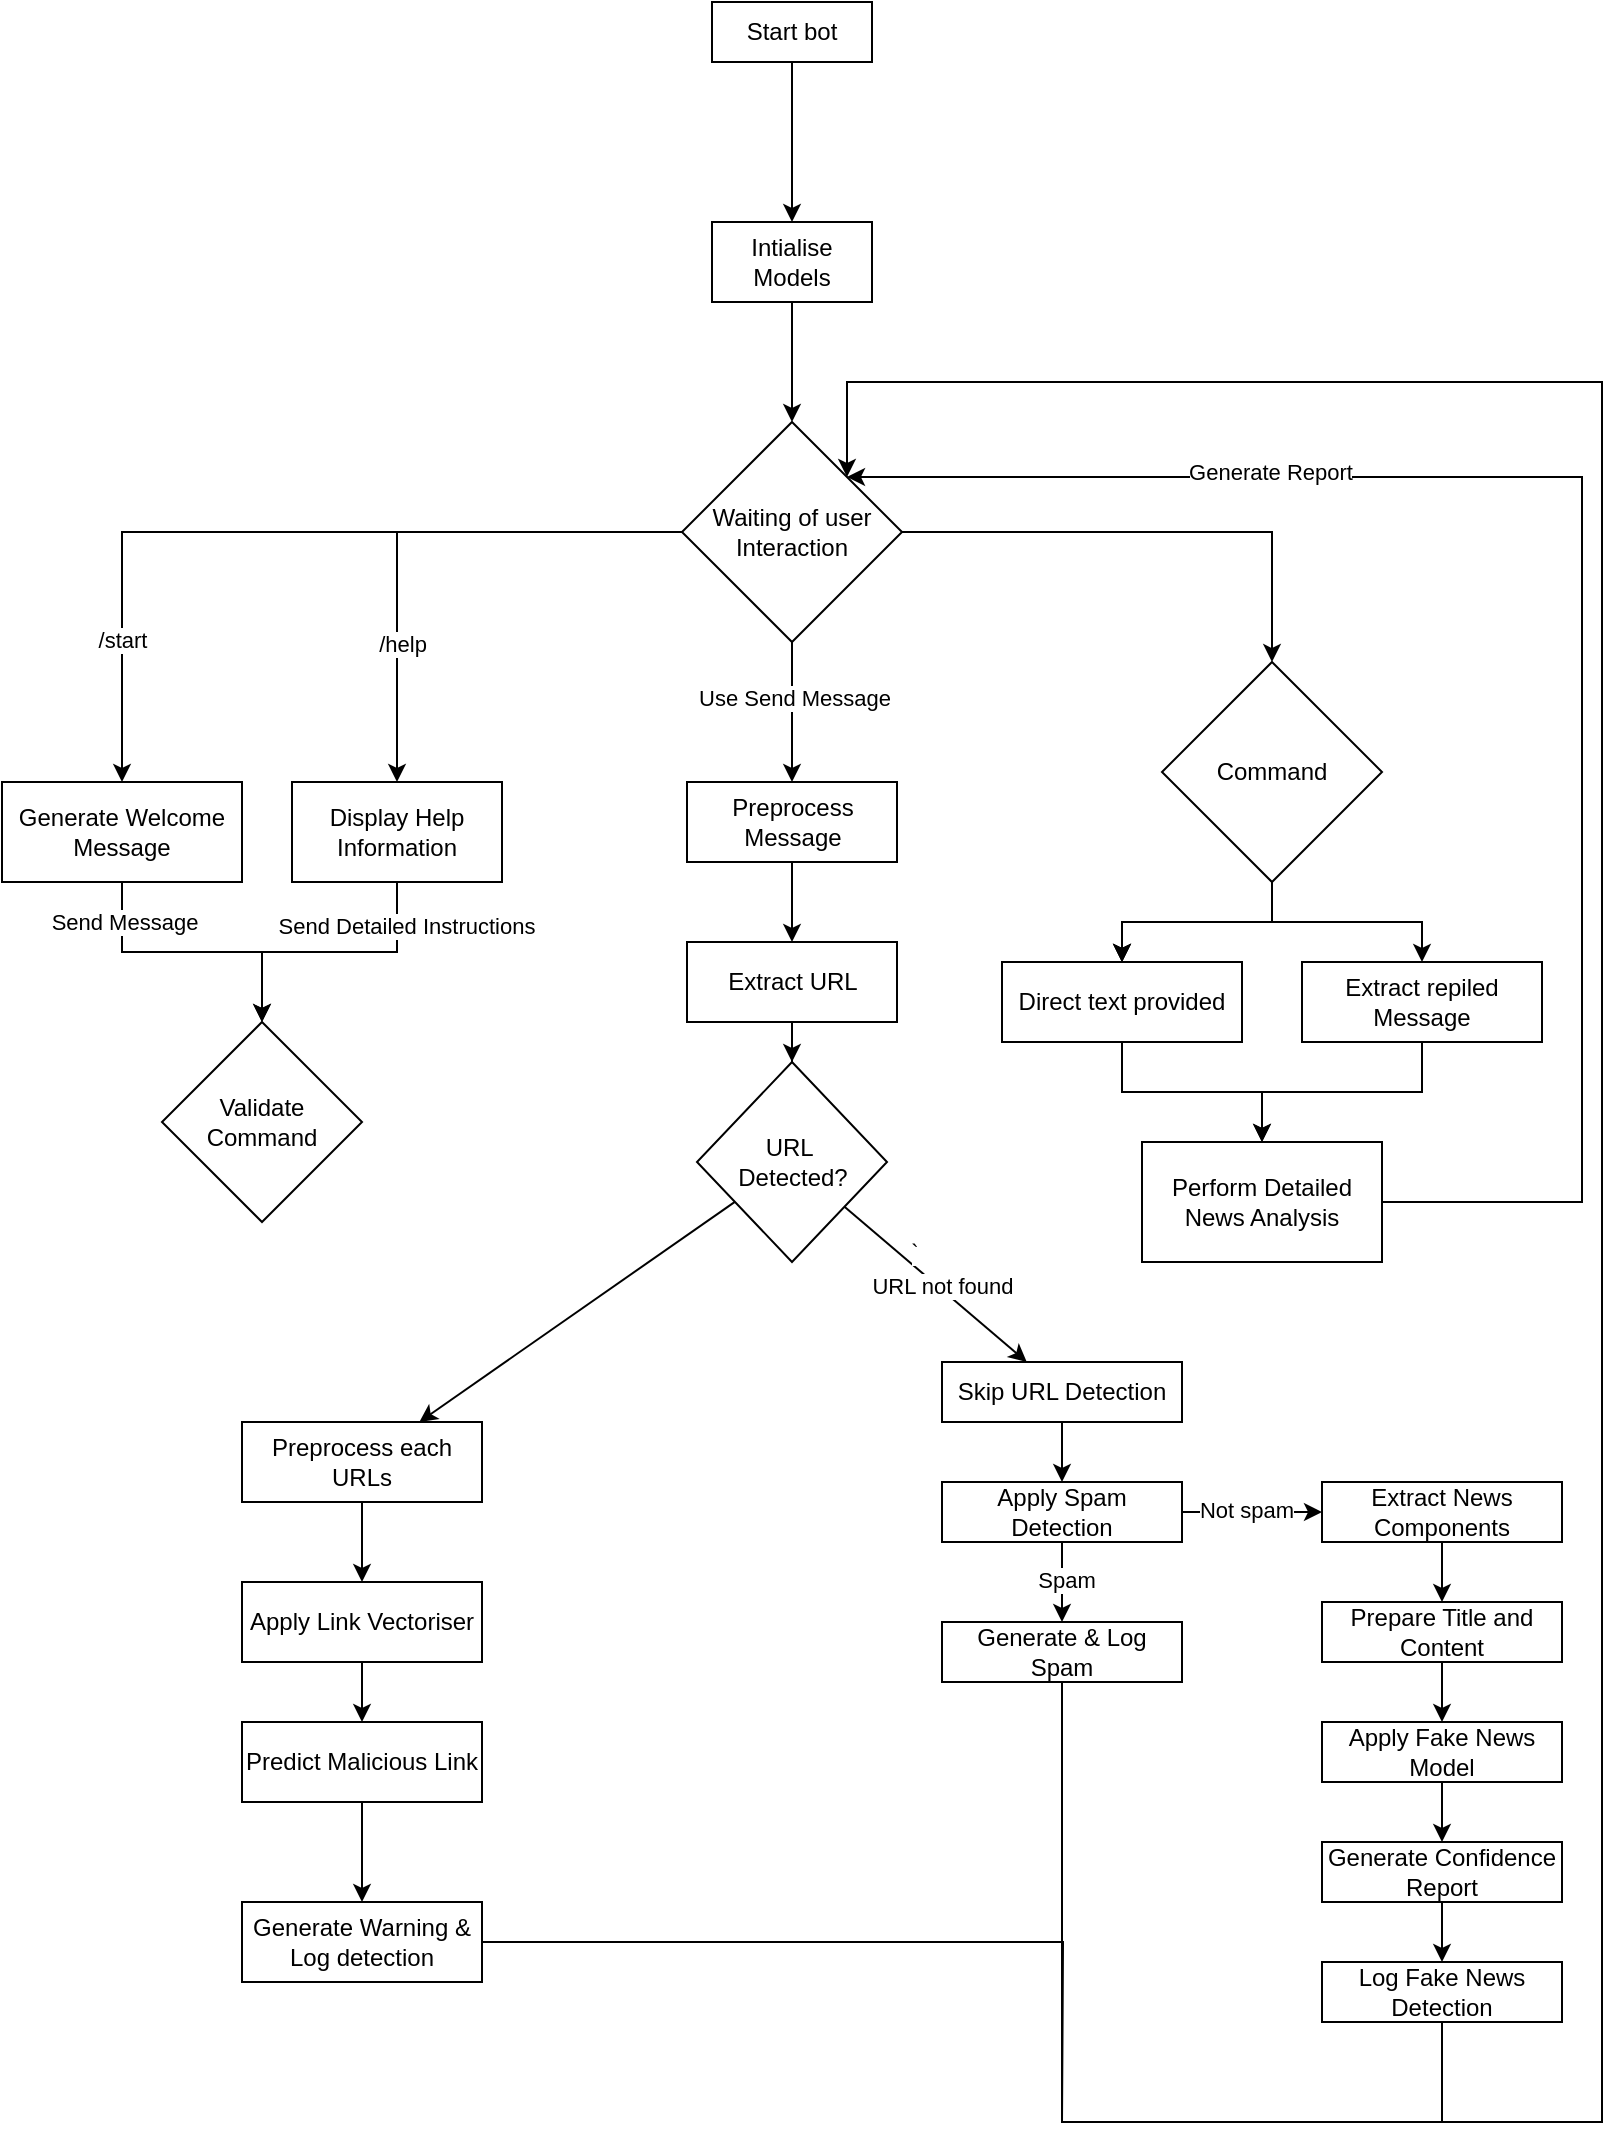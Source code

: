 <mxfile version="26.2.3">
  <diagram name="Page-1" id="pwow6kXwCDxektmomjUH">
    <mxGraphModel dx="762" dy="1397" grid="1" gridSize="10" guides="1" tooltips="1" connect="1" arrows="1" fold="1" page="1" pageScale="1" pageWidth="850" pageHeight="1100" math="0" shadow="0">
      <root>
        <mxCell id="0" />
        <mxCell id="1" parent="0" />
        <mxCell id="AIgAZDx7UV63KywanRGZ-3" value="" style="edgeStyle=orthogonalEdgeStyle;rounded=0;orthogonalLoop=1;jettySize=auto;html=1;" edge="1" parent="1" source="AIgAZDx7UV63KywanRGZ-1" target="AIgAZDx7UV63KywanRGZ-2">
          <mxGeometry relative="1" as="geometry" />
        </mxCell>
        <mxCell id="AIgAZDx7UV63KywanRGZ-1" value="Start bot" style="rounded=0;whiteSpace=wrap;html=1;" vertex="1" parent="1">
          <mxGeometry x="385" y="20" width="80" height="30" as="geometry" />
        </mxCell>
        <mxCell id="AIgAZDx7UV63KywanRGZ-7" value="" style="edgeStyle=orthogonalEdgeStyle;rounded=0;orthogonalLoop=1;jettySize=auto;html=1;" edge="1" parent="1" source="AIgAZDx7UV63KywanRGZ-2" target="AIgAZDx7UV63KywanRGZ-6">
          <mxGeometry relative="1" as="geometry" />
        </mxCell>
        <mxCell id="AIgAZDx7UV63KywanRGZ-2" value="Intialise Models" style="rounded=0;whiteSpace=wrap;html=1;" vertex="1" parent="1">
          <mxGeometry x="385" y="130" width="80" height="40" as="geometry" />
        </mxCell>
        <mxCell id="AIgAZDx7UV63KywanRGZ-9" value="" style="edgeStyle=orthogonalEdgeStyle;rounded=0;orthogonalLoop=1;jettySize=auto;html=1;" edge="1" parent="1" source="AIgAZDx7UV63KywanRGZ-6" target="AIgAZDx7UV63KywanRGZ-8">
          <mxGeometry relative="1" as="geometry" />
        </mxCell>
        <mxCell id="AIgAZDx7UV63KywanRGZ-19" value="/start" style="edgeLabel;html=1;align=center;verticalAlign=middle;resizable=0;points=[];" vertex="1" connectable="0" parent="AIgAZDx7UV63KywanRGZ-9">
          <mxGeometry x="0.694" y="4" relative="1" as="geometry">
            <mxPoint x="-4" y="-9" as="offset" />
          </mxGeometry>
        </mxCell>
        <mxCell id="AIgAZDx7UV63KywanRGZ-11" value="" style="edgeStyle=orthogonalEdgeStyle;rounded=0;orthogonalLoop=1;jettySize=auto;html=1;" edge="1" parent="1" source="AIgAZDx7UV63KywanRGZ-6" target="AIgAZDx7UV63KywanRGZ-10">
          <mxGeometry relative="1" as="geometry" />
        </mxCell>
        <mxCell id="AIgAZDx7UV63KywanRGZ-18" value="/help" style="edgeLabel;html=1;align=center;verticalAlign=middle;resizable=0;points=[];" vertex="1" connectable="0" parent="AIgAZDx7UV63KywanRGZ-11">
          <mxGeometry x="0.477" y="2" relative="1" as="geometry">
            <mxPoint y="1" as="offset" />
          </mxGeometry>
        </mxCell>
        <mxCell id="AIgAZDx7UV63KywanRGZ-21" value="" style="edgeStyle=orthogonalEdgeStyle;rounded=0;orthogonalLoop=1;jettySize=auto;html=1;" edge="1" parent="1" source="AIgAZDx7UV63KywanRGZ-6" target="AIgAZDx7UV63KywanRGZ-20">
          <mxGeometry relative="1" as="geometry" />
        </mxCell>
        <mxCell id="AIgAZDx7UV63KywanRGZ-39" value="" style="edgeStyle=orthogonalEdgeStyle;rounded=0;orthogonalLoop=1;jettySize=auto;html=1;" edge="1" parent="1" source="AIgAZDx7UV63KywanRGZ-6" target="AIgAZDx7UV63KywanRGZ-38">
          <mxGeometry relative="1" as="geometry" />
        </mxCell>
        <mxCell id="AIgAZDx7UV63KywanRGZ-40" value="Use Send Message" style="edgeLabel;html=1;align=center;verticalAlign=middle;resizable=0;points=[];" vertex="1" connectable="0" parent="AIgAZDx7UV63KywanRGZ-39">
          <mxGeometry x="-0.215" y="1" relative="1" as="geometry">
            <mxPoint as="offset" />
          </mxGeometry>
        </mxCell>
        <mxCell id="AIgAZDx7UV63KywanRGZ-6" value="Waiting of user Interaction" style="rhombus;whiteSpace=wrap;html=1;rounded=0;" vertex="1" parent="1">
          <mxGeometry x="370" y="230" width="110" height="110" as="geometry" />
        </mxCell>
        <mxCell id="AIgAZDx7UV63KywanRGZ-14" style="edgeStyle=orthogonalEdgeStyle;rounded=0;orthogonalLoop=1;jettySize=auto;html=1;entryX=0.5;entryY=0;entryDx=0;entryDy=0;" edge="1" parent="1" source="AIgAZDx7UV63KywanRGZ-8" target="AIgAZDx7UV63KywanRGZ-12">
          <mxGeometry relative="1" as="geometry" />
        </mxCell>
        <mxCell id="AIgAZDx7UV63KywanRGZ-15" value="Send Message" style="edgeLabel;html=1;align=center;verticalAlign=middle;resizable=0;points=[];" vertex="1" connectable="0" parent="AIgAZDx7UV63KywanRGZ-14">
          <mxGeometry x="-0.718" y="1" relative="1" as="geometry">
            <mxPoint as="offset" />
          </mxGeometry>
        </mxCell>
        <mxCell id="AIgAZDx7UV63KywanRGZ-8" value="Generate Welcome Message" style="whiteSpace=wrap;html=1;rounded=0;" vertex="1" parent="1">
          <mxGeometry x="30" y="410" width="120" height="50" as="geometry" />
        </mxCell>
        <mxCell id="AIgAZDx7UV63KywanRGZ-13" value="" style="edgeStyle=orthogonalEdgeStyle;rounded=0;orthogonalLoop=1;jettySize=auto;html=1;" edge="1" parent="1" source="AIgAZDx7UV63KywanRGZ-10" target="AIgAZDx7UV63KywanRGZ-12">
          <mxGeometry relative="1" as="geometry" />
        </mxCell>
        <mxCell id="AIgAZDx7UV63KywanRGZ-17" value="Send Detailed Instructions" style="edgeLabel;html=1;align=center;verticalAlign=middle;resizable=0;points=[];" vertex="1" connectable="0" parent="AIgAZDx7UV63KywanRGZ-13">
          <mxGeometry x="-0.749" y="4" relative="1" as="geometry">
            <mxPoint y="4" as="offset" />
          </mxGeometry>
        </mxCell>
        <mxCell id="AIgAZDx7UV63KywanRGZ-10" value="Display Help Information" style="whiteSpace=wrap;html=1;rounded=0;" vertex="1" parent="1">
          <mxGeometry x="175" y="410" width="105" height="50" as="geometry" />
        </mxCell>
        <mxCell id="AIgAZDx7UV63KywanRGZ-12" value="Validate Command" style="rhombus;whiteSpace=wrap;html=1;rounded=0;" vertex="1" parent="1">
          <mxGeometry x="110" y="530" width="100" height="100" as="geometry" />
        </mxCell>
        <mxCell id="AIgAZDx7UV63KywanRGZ-23" value="" style="edgeStyle=orthogonalEdgeStyle;rounded=0;orthogonalLoop=1;jettySize=auto;html=1;" edge="1" parent="1" source="AIgAZDx7UV63KywanRGZ-20" target="AIgAZDx7UV63KywanRGZ-22">
          <mxGeometry relative="1" as="geometry" />
        </mxCell>
        <mxCell id="AIgAZDx7UV63KywanRGZ-27" value="" style="edgeStyle=orthogonalEdgeStyle;rounded=0;orthogonalLoop=1;jettySize=auto;html=1;" edge="1" parent="1" source="AIgAZDx7UV63KywanRGZ-20" target="AIgAZDx7UV63KywanRGZ-22">
          <mxGeometry relative="1" as="geometry" />
        </mxCell>
        <mxCell id="AIgAZDx7UV63KywanRGZ-30" value="" style="edgeStyle=orthogonalEdgeStyle;rounded=0;orthogonalLoop=1;jettySize=auto;html=1;" edge="1" parent="1" source="AIgAZDx7UV63KywanRGZ-20" target="AIgAZDx7UV63KywanRGZ-22">
          <mxGeometry relative="1" as="geometry" />
        </mxCell>
        <mxCell id="AIgAZDx7UV63KywanRGZ-32" value="" style="edgeStyle=orthogonalEdgeStyle;rounded=0;orthogonalLoop=1;jettySize=auto;html=1;" edge="1" parent="1" source="AIgAZDx7UV63KywanRGZ-20" target="AIgAZDx7UV63KywanRGZ-31">
          <mxGeometry relative="1" as="geometry" />
        </mxCell>
        <mxCell id="AIgAZDx7UV63KywanRGZ-20" value="Command" style="rhombus;whiteSpace=wrap;html=1;rounded=0;" vertex="1" parent="1">
          <mxGeometry x="610" y="350" width="110" height="110" as="geometry" />
        </mxCell>
        <mxCell id="AIgAZDx7UV63KywanRGZ-26" value="" style="edgeStyle=orthogonalEdgeStyle;rounded=0;orthogonalLoop=1;jettySize=auto;html=1;" edge="1" parent="1" source="AIgAZDx7UV63KywanRGZ-22" target="AIgAZDx7UV63KywanRGZ-25">
          <mxGeometry relative="1" as="geometry" />
        </mxCell>
        <mxCell id="AIgAZDx7UV63KywanRGZ-22" value="Direct text provided" style="whiteSpace=wrap;html=1;rounded=0;" vertex="1" parent="1">
          <mxGeometry x="530" y="500" width="120" height="40" as="geometry" />
        </mxCell>
        <mxCell id="AIgAZDx7UV63KywanRGZ-34" style="edgeStyle=orthogonalEdgeStyle;rounded=0;orthogonalLoop=1;jettySize=auto;html=1;entryX=1;entryY=0;entryDx=0;entryDy=0;" edge="1" parent="1" source="AIgAZDx7UV63KywanRGZ-25" target="AIgAZDx7UV63KywanRGZ-6">
          <mxGeometry relative="1" as="geometry">
            <Array as="points">
              <mxPoint x="820" y="620" />
              <mxPoint x="820" y="258" />
            </Array>
          </mxGeometry>
        </mxCell>
        <mxCell id="AIgAZDx7UV63KywanRGZ-36" value="Generate Report" style="edgeLabel;html=1;align=center;verticalAlign=middle;resizable=0;points=[];" vertex="1" connectable="0" parent="AIgAZDx7UV63KywanRGZ-34">
          <mxGeometry x="0.49" y="-3" relative="1" as="geometry">
            <mxPoint as="offset" />
          </mxGeometry>
        </mxCell>
        <mxCell id="AIgAZDx7UV63KywanRGZ-25" value="Perform Detailed News Analysis" style="whiteSpace=wrap;html=1;rounded=0;" vertex="1" parent="1">
          <mxGeometry x="600" y="590" width="120" height="60" as="geometry" />
        </mxCell>
        <mxCell id="AIgAZDx7UV63KywanRGZ-33" style="edgeStyle=orthogonalEdgeStyle;rounded=0;orthogonalLoop=1;jettySize=auto;html=1;entryX=0.5;entryY=0;entryDx=0;entryDy=0;" edge="1" parent="1" source="AIgAZDx7UV63KywanRGZ-31" target="AIgAZDx7UV63KywanRGZ-25">
          <mxGeometry relative="1" as="geometry" />
        </mxCell>
        <mxCell id="AIgAZDx7UV63KywanRGZ-31" value="Extract repiled Message" style="whiteSpace=wrap;html=1;rounded=0;" vertex="1" parent="1">
          <mxGeometry x="680" y="500" width="120" height="40" as="geometry" />
        </mxCell>
        <mxCell id="AIgAZDx7UV63KywanRGZ-45" value="" style="edgeStyle=orthogonalEdgeStyle;rounded=0;orthogonalLoop=1;jettySize=auto;html=1;" edge="1" parent="1" source="AIgAZDx7UV63KywanRGZ-38" target="AIgAZDx7UV63KywanRGZ-44">
          <mxGeometry relative="1" as="geometry" />
        </mxCell>
        <mxCell id="AIgAZDx7UV63KywanRGZ-38" value="Preprocess Message" style="whiteSpace=wrap;html=1;rounded=0;" vertex="1" parent="1">
          <mxGeometry x="372.5" y="410" width="105" height="40" as="geometry" />
        </mxCell>
        <mxCell id="AIgAZDx7UV63KywanRGZ-47" value="" style="edgeStyle=orthogonalEdgeStyle;rounded=0;orthogonalLoop=1;jettySize=auto;html=1;" edge="1" parent="1" source="AIgAZDx7UV63KywanRGZ-44" target="AIgAZDx7UV63KywanRGZ-46">
          <mxGeometry relative="1" as="geometry" />
        </mxCell>
        <mxCell id="AIgAZDx7UV63KywanRGZ-44" value="Extract URL" style="whiteSpace=wrap;html=1;rounded=0;" vertex="1" parent="1">
          <mxGeometry x="372.5" y="490" width="105" height="40" as="geometry" />
        </mxCell>
        <mxCell id="AIgAZDx7UV63KywanRGZ-49" value="" style="rounded=0;orthogonalLoop=1;jettySize=auto;html=1;" edge="1" parent="1" source="AIgAZDx7UV63KywanRGZ-46" target="AIgAZDx7UV63KywanRGZ-48">
          <mxGeometry relative="1" as="geometry" />
        </mxCell>
        <mxCell id="AIgAZDx7UV63KywanRGZ-68" value="`" style="edgeLabel;html=1;align=center;verticalAlign=middle;resizable=0;points=[];" vertex="1" connectable="0" parent="AIgAZDx7UV63KywanRGZ-49">
          <mxGeometry x="-0.312" y="6" relative="1" as="geometry">
            <mxPoint x="-1" as="offset" />
          </mxGeometry>
        </mxCell>
        <mxCell id="AIgAZDx7UV63KywanRGZ-69" value="URL not found" style="edgeLabel;html=1;align=center;verticalAlign=middle;resizable=0;points=[];" vertex="1" connectable="0" parent="AIgAZDx7UV63KywanRGZ-49">
          <mxGeometry x="0.048" y="2" relative="1" as="geometry">
            <mxPoint as="offset" />
          </mxGeometry>
        </mxCell>
        <mxCell id="AIgAZDx7UV63KywanRGZ-73" value="" style="rounded=0;orthogonalLoop=1;jettySize=auto;html=1;" edge="1" parent="1" source="AIgAZDx7UV63KywanRGZ-46" target="AIgAZDx7UV63KywanRGZ-72">
          <mxGeometry relative="1" as="geometry" />
        </mxCell>
        <mxCell id="AIgAZDx7UV63KywanRGZ-46" value="&lt;div&gt;URL&amp;nbsp;&lt;/div&gt;&lt;div&gt;Detected?&lt;/div&gt;" style="rhombus;whiteSpace=wrap;html=1;rounded=0;" vertex="1" parent="1">
          <mxGeometry x="377.5" y="550" width="95" height="100" as="geometry" />
        </mxCell>
        <mxCell id="AIgAZDx7UV63KywanRGZ-53" value="" style="edgeStyle=orthogonalEdgeStyle;rounded=0;orthogonalLoop=1;jettySize=auto;html=1;" edge="1" parent="1" source="AIgAZDx7UV63KywanRGZ-48" target="AIgAZDx7UV63KywanRGZ-52">
          <mxGeometry relative="1" as="geometry" />
        </mxCell>
        <mxCell id="AIgAZDx7UV63KywanRGZ-48" value="Skip URL Detection" style="whiteSpace=wrap;html=1;rounded=0;" vertex="1" parent="1">
          <mxGeometry x="500" y="700" width="120" height="30" as="geometry" />
        </mxCell>
        <mxCell id="AIgAZDx7UV63KywanRGZ-55" value="" style="edgeStyle=orthogonalEdgeStyle;rounded=0;orthogonalLoop=1;jettySize=auto;html=1;" edge="1" parent="1" source="AIgAZDx7UV63KywanRGZ-52" target="AIgAZDx7UV63KywanRGZ-54">
          <mxGeometry relative="1" as="geometry" />
        </mxCell>
        <mxCell id="AIgAZDx7UV63KywanRGZ-70" value="Spam" style="edgeLabel;html=1;align=center;verticalAlign=middle;resizable=0;points=[];" vertex="1" connectable="0" parent="AIgAZDx7UV63KywanRGZ-55">
          <mxGeometry x="-0.082" y="2" relative="1" as="geometry">
            <mxPoint as="offset" />
          </mxGeometry>
        </mxCell>
        <mxCell id="AIgAZDx7UV63KywanRGZ-57" value="" style="edgeStyle=orthogonalEdgeStyle;rounded=0;orthogonalLoop=1;jettySize=auto;html=1;" edge="1" parent="1" source="AIgAZDx7UV63KywanRGZ-52" target="AIgAZDx7UV63KywanRGZ-56">
          <mxGeometry relative="1" as="geometry" />
        </mxCell>
        <mxCell id="AIgAZDx7UV63KywanRGZ-71" value="Not spam" style="edgeLabel;html=1;align=center;verticalAlign=middle;resizable=0;points=[];" vertex="1" connectable="0" parent="AIgAZDx7UV63KywanRGZ-57">
          <mxGeometry x="-0.25" y="-2" relative="1" as="geometry">
            <mxPoint x="5" y="-3" as="offset" />
          </mxGeometry>
        </mxCell>
        <mxCell id="AIgAZDx7UV63KywanRGZ-52" value="Apply Spam Detection" style="whiteSpace=wrap;html=1;rounded=0;" vertex="1" parent="1">
          <mxGeometry x="500" y="760" width="120" height="30" as="geometry" />
        </mxCell>
        <mxCell id="AIgAZDx7UV63KywanRGZ-66" style="edgeStyle=orthogonalEdgeStyle;rounded=0;orthogonalLoop=1;jettySize=auto;html=1;entryX=1;entryY=0;entryDx=0;entryDy=0;" edge="1" parent="1" source="AIgAZDx7UV63KywanRGZ-54" target="AIgAZDx7UV63KywanRGZ-6">
          <mxGeometry relative="1" as="geometry">
            <Array as="points">
              <mxPoint x="560" y="1080" />
              <mxPoint x="830" y="1080" />
              <mxPoint x="830" y="210" />
              <mxPoint x="452" y="210" />
            </Array>
          </mxGeometry>
        </mxCell>
        <mxCell id="AIgAZDx7UV63KywanRGZ-54" value="Generate &amp;amp; Log Spam" style="whiteSpace=wrap;html=1;rounded=0;" vertex="1" parent="1">
          <mxGeometry x="500" y="830" width="120" height="30" as="geometry" />
        </mxCell>
        <mxCell id="AIgAZDx7UV63KywanRGZ-59" value="" style="edgeStyle=orthogonalEdgeStyle;rounded=0;orthogonalLoop=1;jettySize=auto;html=1;" edge="1" parent="1" source="AIgAZDx7UV63KywanRGZ-56" target="AIgAZDx7UV63KywanRGZ-58">
          <mxGeometry relative="1" as="geometry" />
        </mxCell>
        <mxCell id="AIgAZDx7UV63KywanRGZ-56" value="Extract News Components" style="whiteSpace=wrap;html=1;rounded=0;flipV=1;" vertex="1" parent="1">
          <mxGeometry x="690" y="760" width="120" height="30" as="geometry" />
        </mxCell>
        <mxCell id="AIgAZDx7UV63KywanRGZ-61" value="" style="edgeStyle=orthogonalEdgeStyle;rounded=0;orthogonalLoop=1;jettySize=auto;html=1;" edge="1" parent="1" source="AIgAZDx7UV63KywanRGZ-58" target="AIgAZDx7UV63KywanRGZ-60">
          <mxGeometry relative="1" as="geometry" />
        </mxCell>
        <mxCell id="AIgAZDx7UV63KywanRGZ-58" value="Prepare Title and Content" style="whiteSpace=wrap;html=1;rounded=0;flipV=1;" vertex="1" parent="1">
          <mxGeometry x="690" y="820" width="120" height="30" as="geometry" />
        </mxCell>
        <mxCell id="AIgAZDx7UV63KywanRGZ-63" value="" style="edgeStyle=orthogonalEdgeStyle;rounded=0;orthogonalLoop=1;jettySize=auto;html=1;" edge="1" parent="1" source="AIgAZDx7UV63KywanRGZ-60" target="AIgAZDx7UV63KywanRGZ-62">
          <mxGeometry relative="1" as="geometry" />
        </mxCell>
        <mxCell id="AIgAZDx7UV63KywanRGZ-60" value="Apply Fake News Model" style="whiteSpace=wrap;html=1;rounded=0;flipV=1;" vertex="1" parent="1">
          <mxGeometry x="690" y="880" width="120" height="30" as="geometry" />
        </mxCell>
        <mxCell id="AIgAZDx7UV63KywanRGZ-65" value="" style="edgeStyle=orthogonalEdgeStyle;rounded=0;orthogonalLoop=1;jettySize=auto;html=1;" edge="1" parent="1" source="AIgAZDx7UV63KywanRGZ-62" target="AIgAZDx7UV63KywanRGZ-64">
          <mxGeometry relative="1" as="geometry" />
        </mxCell>
        <mxCell id="AIgAZDx7UV63KywanRGZ-62" value="Generate Confidence Report" style="whiteSpace=wrap;html=1;rounded=0;flipV=1;" vertex="1" parent="1">
          <mxGeometry x="690" y="940" width="120" height="30" as="geometry" />
        </mxCell>
        <mxCell id="AIgAZDx7UV63KywanRGZ-67" style="edgeStyle=orthogonalEdgeStyle;rounded=0;orthogonalLoop=1;jettySize=auto;html=1;endArrow=none;startFill=0;" edge="1" parent="1" source="AIgAZDx7UV63KywanRGZ-64">
          <mxGeometry relative="1" as="geometry">
            <mxPoint x="730.0" y="1080" as="targetPoint" />
            <Array as="points">
              <mxPoint x="750" y="1080" />
            </Array>
          </mxGeometry>
        </mxCell>
        <mxCell id="AIgAZDx7UV63KywanRGZ-64" value="Log Fake News Detection" style="whiteSpace=wrap;html=1;rounded=0;flipV=1;" vertex="1" parent="1">
          <mxGeometry x="690" y="1000" width="120" height="30" as="geometry" />
        </mxCell>
        <mxCell id="AIgAZDx7UV63KywanRGZ-75" value="" style="edgeStyle=orthogonalEdgeStyle;rounded=0;orthogonalLoop=1;jettySize=auto;html=1;" edge="1" parent="1" source="AIgAZDx7UV63KywanRGZ-72" target="AIgAZDx7UV63KywanRGZ-74">
          <mxGeometry relative="1" as="geometry" />
        </mxCell>
        <mxCell id="AIgAZDx7UV63KywanRGZ-72" value="Preprocess each URLs" style="whiteSpace=wrap;html=1;rounded=0;" vertex="1" parent="1">
          <mxGeometry x="150" y="730" width="120" height="40" as="geometry" />
        </mxCell>
        <mxCell id="AIgAZDx7UV63KywanRGZ-77" value="" style="edgeStyle=orthogonalEdgeStyle;rounded=0;orthogonalLoop=1;jettySize=auto;html=1;" edge="1" parent="1" source="AIgAZDx7UV63KywanRGZ-74" target="AIgAZDx7UV63KywanRGZ-76">
          <mxGeometry relative="1" as="geometry" />
        </mxCell>
        <mxCell id="AIgAZDx7UV63KywanRGZ-74" value="Apply Link Vectoriser" style="whiteSpace=wrap;html=1;rounded=0;" vertex="1" parent="1">
          <mxGeometry x="150" y="810" width="120" height="40" as="geometry" />
        </mxCell>
        <mxCell id="AIgAZDx7UV63KywanRGZ-79" value="" style="edgeStyle=orthogonalEdgeStyle;rounded=0;orthogonalLoop=1;jettySize=auto;html=1;" edge="1" parent="1" source="AIgAZDx7UV63KywanRGZ-76" target="AIgAZDx7UV63KywanRGZ-78">
          <mxGeometry relative="1" as="geometry" />
        </mxCell>
        <mxCell id="AIgAZDx7UV63KywanRGZ-76" value="Predict Malicious Link" style="whiteSpace=wrap;html=1;rounded=0;" vertex="1" parent="1">
          <mxGeometry x="150" y="880" width="120" height="40" as="geometry" />
        </mxCell>
        <mxCell id="AIgAZDx7UV63KywanRGZ-80" style="edgeStyle=orthogonalEdgeStyle;rounded=0;orthogonalLoop=1;jettySize=auto;html=1;endArrow=none;startFill=0;" edge="1" parent="1" source="AIgAZDx7UV63KywanRGZ-78">
          <mxGeometry relative="1" as="geometry">
            <mxPoint x="560" y="1080" as="targetPoint" />
          </mxGeometry>
        </mxCell>
        <mxCell id="AIgAZDx7UV63KywanRGZ-78" value="Generate Warning &amp;amp; Log detection" style="whiteSpace=wrap;html=1;rounded=0;" vertex="1" parent="1">
          <mxGeometry x="150" y="970" width="120" height="40" as="geometry" />
        </mxCell>
      </root>
    </mxGraphModel>
  </diagram>
</mxfile>
